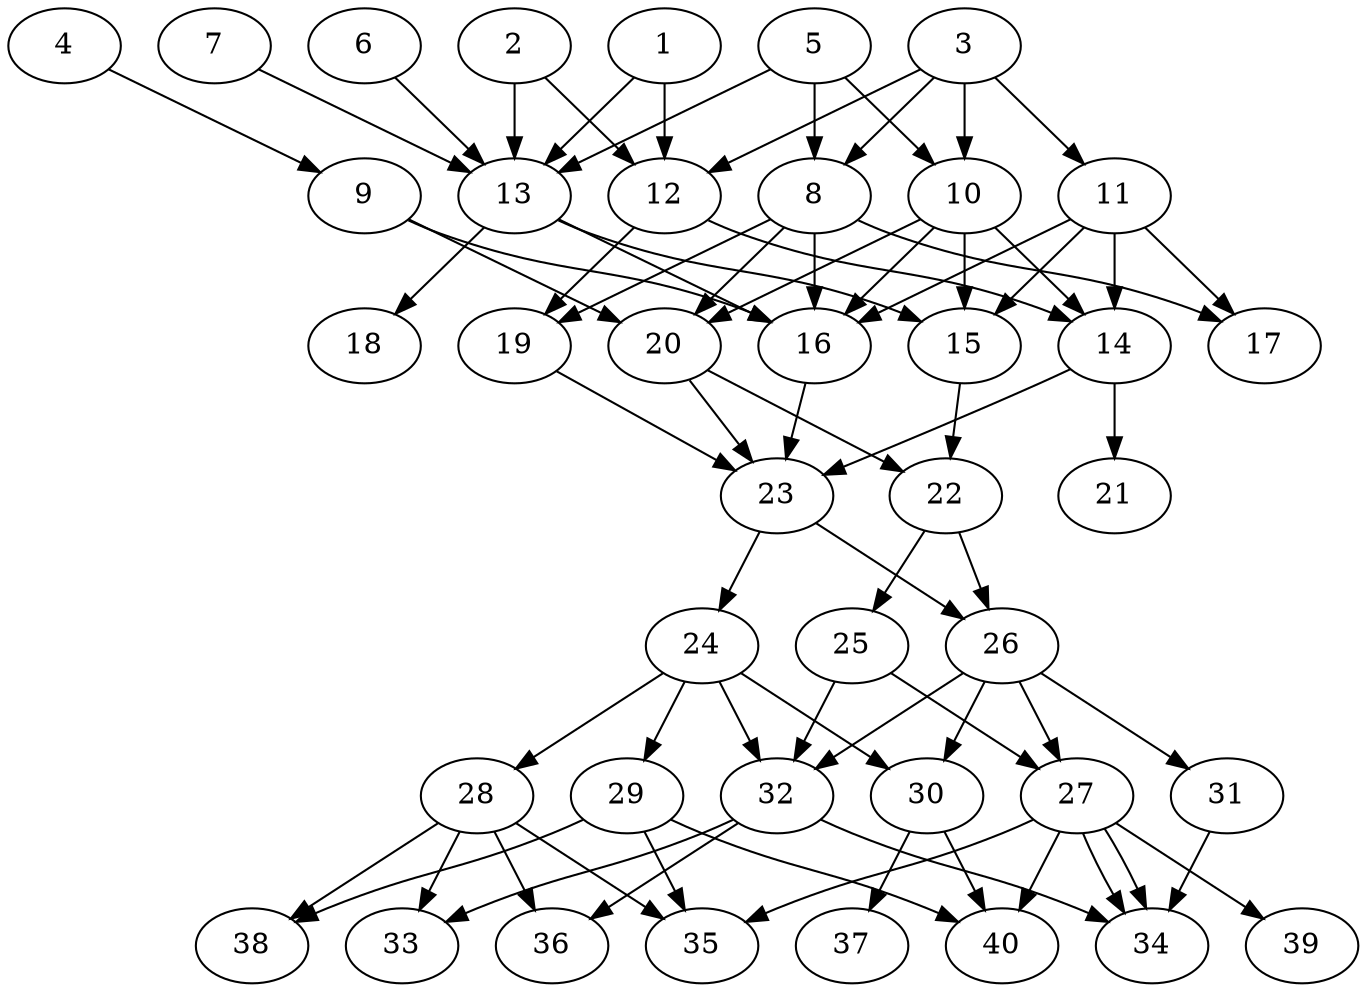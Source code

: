 // DAG automatically generated by daggen at Thu Oct  3 14:06:49 2019
// ./daggen --dot -n 40 --ccr 0.5 --fat 0.5 --regular 0.5 --density 0.7 --mindata 5242880 --maxdata 52428800 
digraph G {
  1 [size="18184192", alpha="0.20", expect_size="9092096"] 
  1 -> 12 [size ="9092096"]
  1 -> 13 [size ="9092096"]
  2 [size="49190912", alpha="0.19", expect_size="24595456"] 
  2 -> 12 [size ="24595456"]
  2 -> 13 [size ="24595456"]
  3 [size="46381056", alpha="0.06", expect_size="23190528"] 
  3 -> 8 [size ="23190528"]
  3 -> 10 [size ="23190528"]
  3 -> 11 [size ="23190528"]
  3 -> 12 [size ="23190528"]
  4 [size="34854912", alpha="0.16", expect_size="17427456"] 
  4 -> 9 [size ="17427456"]
  5 [size="12892160", alpha="0.08", expect_size="6446080"] 
  5 -> 8 [size ="6446080"]
  5 -> 10 [size ="6446080"]
  5 -> 13 [size ="6446080"]
  6 [size="103847936", alpha="0.08", expect_size="51923968"] 
  6 -> 13 [size ="51923968"]
  7 [size="28073984", alpha="0.18", expect_size="14036992"] 
  7 -> 13 [size ="14036992"]
  8 [size="29820928", alpha="0.07", expect_size="14910464"] 
  8 -> 16 [size ="14910464"]
  8 -> 17 [size ="14910464"]
  8 -> 19 [size ="14910464"]
  8 -> 20 [size ="14910464"]
  9 [size="13780992", alpha="0.03", expect_size="6890496"] 
  9 -> 16 [size ="6890496"]
  9 -> 20 [size ="6890496"]
  10 [size="20701184", alpha="0.13", expect_size="10350592"] 
  10 -> 14 [size ="10350592"]
  10 -> 15 [size ="10350592"]
  10 -> 16 [size ="10350592"]
  10 -> 20 [size ="10350592"]
  11 [size="19417088", alpha="0.02", expect_size="9708544"] 
  11 -> 14 [size ="9708544"]
  11 -> 15 [size ="9708544"]
  11 -> 16 [size ="9708544"]
  11 -> 17 [size ="9708544"]
  12 [size="18440192", alpha="0.03", expect_size="9220096"] 
  12 -> 14 [size ="9220096"]
  12 -> 19 [size ="9220096"]
  13 [size="13168640", alpha="0.16", expect_size="6584320"] 
  13 -> 15 [size ="6584320"]
  13 -> 16 [size ="6584320"]
  13 -> 18 [size ="6584320"]
  14 [size="43149312", alpha="0.02", expect_size="21574656"] 
  14 -> 21 [size ="21574656"]
  14 -> 23 [size ="21574656"]
  15 [size="24971264", alpha="0.05", expect_size="12485632"] 
  15 -> 22 [size ="12485632"]
  16 [size="61290496", alpha="0.09", expect_size="30645248"] 
  16 -> 23 [size ="30645248"]
  17 [size="97886208", alpha="0.17", expect_size="48943104"] 
  18 [size="89876480", alpha="0.05", expect_size="44938240"] 
  19 [size="30261248", alpha="0.05", expect_size="15130624"] 
  19 -> 23 [size ="15130624"]
  20 [size="44742656", alpha="0.08", expect_size="22371328"] 
  20 -> 22 [size ="22371328"]
  20 -> 23 [size ="22371328"]
  21 [size="13580288", alpha="0.13", expect_size="6790144"] 
  22 [size="25155584", alpha="0.06", expect_size="12577792"] 
  22 -> 25 [size ="12577792"]
  22 -> 26 [size ="12577792"]
  23 [size="38832128", alpha="0.06", expect_size="19416064"] 
  23 -> 24 [size ="19416064"]
  23 -> 26 [size ="19416064"]
  24 [size="21182464", alpha="0.12", expect_size="10591232"] 
  24 -> 28 [size ="10591232"]
  24 -> 29 [size ="10591232"]
  24 -> 30 [size ="10591232"]
  24 -> 32 [size ="10591232"]
  25 [size="28461056", alpha="0.18", expect_size="14230528"] 
  25 -> 27 [size ="14230528"]
  25 -> 32 [size ="14230528"]
  26 [size="54118400", alpha="0.04", expect_size="27059200"] 
  26 -> 27 [size ="27059200"]
  26 -> 30 [size ="27059200"]
  26 -> 31 [size ="27059200"]
  26 -> 32 [size ="27059200"]
  27 [size="95047680", alpha="0.14", expect_size="47523840"] 
  27 -> 34 [size ="47523840"]
  27 -> 34 [size ="47523840"]
  27 -> 35 [size ="47523840"]
  27 -> 39 [size ="47523840"]
  27 -> 40 [size ="47523840"]
  28 [size="82667520", alpha="0.08", expect_size="41333760"] 
  28 -> 33 [size ="41333760"]
  28 -> 35 [size ="41333760"]
  28 -> 36 [size ="41333760"]
  28 -> 38 [size ="41333760"]
  29 [size="104073216", alpha="0.02", expect_size="52036608"] 
  29 -> 35 [size ="52036608"]
  29 -> 38 [size ="52036608"]
  29 -> 40 [size ="52036608"]
  30 [size="32935936", alpha="0.19", expect_size="16467968"] 
  30 -> 37 [size ="16467968"]
  30 -> 40 [size ="16467968"]
  31 [size="70840320", alpha="0.18", expect_size="35420160"] 
  31 -> 34 [size ="35420160"]
  32 [size="36741120", alpha="0.18", expect_size="18370560"] 
  32 -> 33 [size ="18370560"]
  32 -> 34 [size ="18370560"]
  32 -> 36 [size ="18370560"]
  33 [size="63717376", alpha="0.19", expect_size="31858688"] 
  34 [size="93290496", alpha="0.07", expect_size="46645248"] 
  35 [size="55461888", alpha="0.17", expect_size="27730944"] 
  36 [size="47009792", alpha="0.19", expect_size="23504896"] 
  37 [size="66924544", alpha="0.19", expect_size="33462272"] 
  38 [size="38424576", alpha="0.16", expect_size="19212288"] 
  39 [size="75218944", alpha="0.17", expect_size="37609472"] 
  40 [size="86226944", alpha="0.06", expect_size="43113472"] 
}
